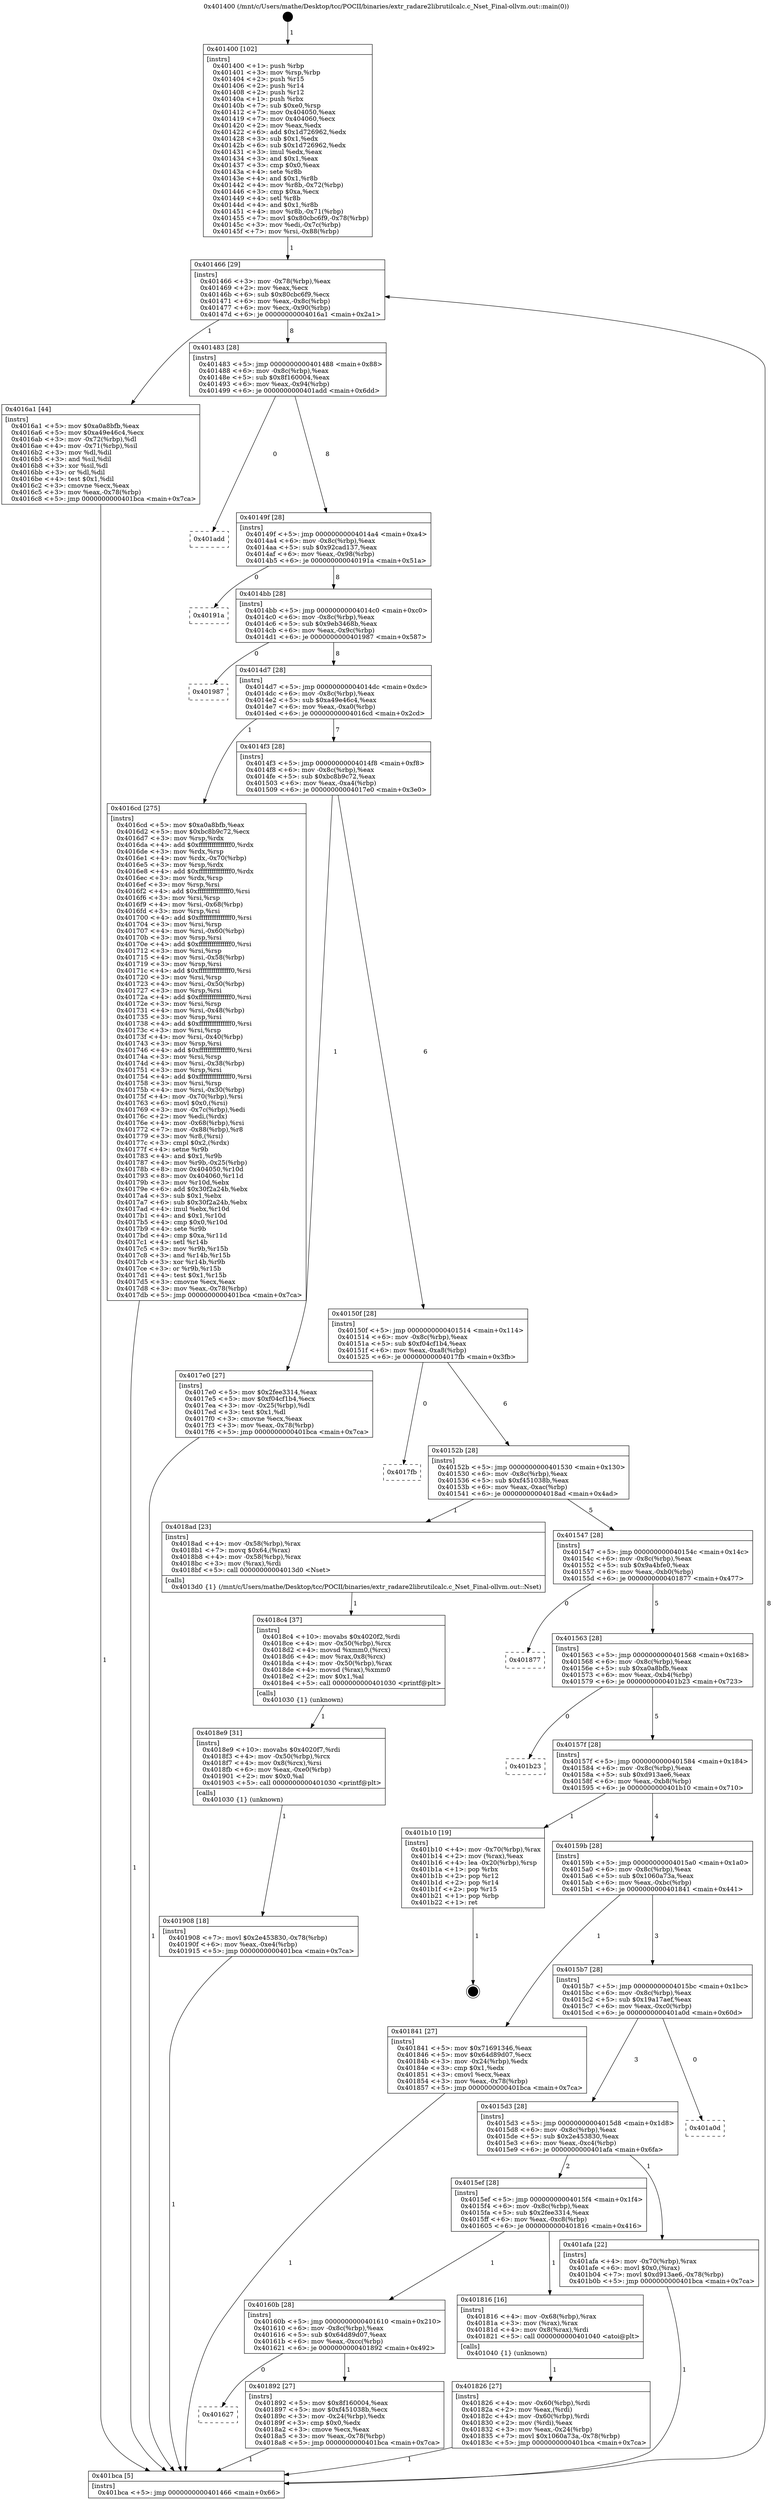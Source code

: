 digraph "0x401400" {
  label = "0x401400 (/mnt/c/Users/mathe/Desktop/tcc/POCII/binaries/extr_radare2librutilcalc.c_Nset_Final-ollvm.out::main(0))"
  labelloc = "t"
  node[shape=record]

  Entry [label="",width=0.3,height=0.3,shape=circle,fillcolor=black,style=filled]
  "0x401466" [label="{
     0x401466 [29]\l
     | [instrs]\l
     &nbsp;&nbsp;0x401466 \<+3\>: mov -0x78(%rbp),%eax\l
     &nbsp;&nbsp;0x401469 \<+2\>: mov %eax,%ecx\l
     &nbsp;&nbsp;0x40146b \<+6\>: sub $0x80cbc6f9,%ecx\l
     &nbsp;&nbsp;0x401471 \<+6\>: mov %eax,-0x8c(%rbp)\l
     &nbsp;&nbsp;0x401477 \<+6\>: mov %ecx,-0x90(%rbp)\l
     &nbsp;&nbsp;0x40147d \<+6\>: je 00000000004016a1 \<main+0x2a1\>\l
  }"]
  "0x4016a1" [label="{
     0x4016a1 [44]\l
     | [instrs]\l
     &nbsp;&nbsp;0x4016a1 \<+5\>: mov $0xa0a8bfb,%eax\l
     &nbsp;&nbsp;0x4016a6 \<+5\>: mov $0xa49e46c4,%ecx\l
     &nbsp;&nbsp;0x4016ab \<+3\>: mov -0x72(%rbp),%dl\l
     &nbsp;&nbsp;0x4016ae \<+4\>: mov -0x71(%rbp),%sil\l
     &nbsp;&nbsp;0x4016b2 \<+3\>: mov %dl,%dil\l
     &nbsp;&nbsp;0x4016b5 \<+3\>: and %sil,%dil\l
     &nbsp;&nbsp;0x4016b8 \<+3\>: xor %sil,%dl\l
     &nbsp;&nbsp;0x4016bb \<+3\>: or %dl,%dil\l
     &nbsp;&nbsp;0x4016be \<+4\>: test $0x1,%dil\l
     &nbsp;&nbsp;0x4016c2 \<+3\>: cmovne %ecx,%eax\l
     &nbsp;&nbsp;0x4016c5 \<+3\>: mov %eax,-0x78(%rbp)\l
     &nbsp;&nbsp;0x4016c8 \<+5\>: jmp 0000000000401bca \<main+0x7ca\>\l
  }"]
  "0x401483" [label="{
     0x401483 [28]\l
     | [instrs]\l
     &nbsp;&nbsp;0x401483 \<+5\>: jmp 0000000000401488 \<main+0x88\>\l
     &nbsp;&nbsp;0x401488 \<+6\>: mov -0x8c(%rbp),%eax\l
     &nbsp;&nbsp;0x40148e \<+5\>: sub $0x8f160004,%eax\l
     &nbsp;&nbsp;0x401493 \<+6\>: mov %eax,-0x94(%rbp)\l
     &nbsp;&nbsp;0x401499 \<+6\>: je 0000000000401add \<main+0x6dd\>\l
  }"]
  "0x401bca" [label="{
     0x401bca [5]\l
     | [instrs]\l
     &nbsp;&nbsp;0x401bca \<+5\>: jmp 0000000000401466 \<main+0x66\>\l
  }"]
  "0x401400" [label="{
     0x401400 [102]\l
     | [instrs]\l
     &nbsp;&nbsp;0x401400 \<+1\>: push %rbp\l
     &nbsp;&nbsp;0x401401 \<+3\>: mov %rsp,%rbp\l
     &nbsp;&nbsp;0x401404 \<+2\>: push %r15\l
     &nbsp;&nbsp;0x401406 \<+2\>: push %r14\l
     &nbsp;&nbsp;0x401408 \<+2\>: push %r12\l
     &nbsp;&nbsp;0x40140a \<+1\>: push %rbx\l
     &nbsp;&nbsp;0x40140b \<+7\>: sub $0xe0,%rsp\l
     &nbsp;&nbsp;0x401412 \<+7\>: mov 0x404050,%eax\l
     &nbsp;&nbsp;0x401419 \<+7\>: mov 0x404060,%ecx\l
     &nbsp;&nbsp;0x401420 \<+2\>: mov %eax,%edx\l
     &nbsp;&nbsp;0x401422 \<+6\>: add $0x1d726962,%edx\l
     &nbsp;&nbsp;0x401428 \<+3\>: sub $0x1,%edx\l
     &nbsp;&nbsp;0x40142b \<+6\>: sub $0x1d726962,%edx\l
     &nbsp;&nbsp;0x401431 \<+3\>: imul %edx,%eax\l
     &nbsp;&nbsp;0x401434 \<+3\>: and $0x1,%eax\l
     &nbsp;&nbsp;0x401437 \<+3\>: cmp $0x0,%eax\l
     &nbsp;&nbsp;0x40143a \<+4\>: sete %r8b\l
     &nbsp;&nbsp;0x40143e \<+4\>: and $0x1,%r8b\l
     &nbsp;&nbsp;0x401442 \<+4\>: mov %r8b,-0x72(%rbp)\l
     &nbsp;&nbsp;0x401446 \<+3\>: cmp $0xa,%ecx\l
     &nbsp;&nbsp;0x401449 \<+4\>: setl %r8b\l
     &nbsp;&nbsp;0x40144d \<+4\>: and $0x1,%r8b\l
     &nbsp;&nbsp;0x401451 \<+4\>: mov %r8b,-0x71(%rbp)\l
     &nbsp;&nbsp;0x401455 \<+7\>: movl $0x80cbc6f9,-0x78(%rbp)\l
     &nbsp;&nbsp;0x40145c \<+3\>: mov %edi,-0x7c(%rbp)\l
     &nbsp;&nbsp;0x40145f \<+7\>: mov %rsi,-0x88(%rbp)\l
  }"]
  Exit [label="",width=0.3,height=0.3,shape=circle,fillcolor=black,style=filled,peripheries=2]
  "0x401add" [label="{
     0x401add\l
  }", style=dashed]
  "0x40149f" [label="{
     0x40149f [28]\l
     | [instrs]\l
     &nbsp;&nbsp;0x40149f \<+5\>: jmp 00000000004014a4 \<main+0xa4\>\l
     &nbsp;&nbsp;0x4014a4 \<+6\>: mov -0x8c(%rbp),%eax\l
     &nbsp;&nbsp;0x4014aa \<+5\>: sub $0x92cad137,%eax\l
     &nbsp;&nbsp;0x4014af \<+6\>: mov %eax,-0x98(%rbp)\l
     &nbsp;&nbsp;0x4014b5 \<+6\>: je 000000000040191a \<main+0x51a\>\l
  }"]
  "0x401908" [label="{
     0x401908 [18]\l
     | [instrs]\l
     &nbsp;&nbsp;0x401908 \<+7\>: movl $0x2e453830,-0x78(%rbp)\l
     &nbsp;&nbsp;0x40190f \<+6\>: mov %eax,-0xe4(%rbp)\l
     &nbsp;&nbsp;0x401915 \<+5\>: jmp 0000000000401bca \<main+0x7ca\>\l
  }"]
  "0x40191a" [label="{
     0x40191a\l
  }", style=dashed]
  "0x4014bb" [label="{
     0x4014bb [28]\l
     | [instrs]\l
     &nbsp;&nbsp;0x4014bb \<+5\>: jmp 00000000004014c0 \<main+0xc0\>\l
     &nbsp;&nbsp;0x4014c0 \<+6\>: mov -0x8c(%rbp),%eax\l
     &nbsp;&nbsp;0x4014c6 \<+5\>: sub $0x9eb3468b,%eax\l
     &nbsp;&nbsp;0x4014cb \<+6\>: mov %eax,-0x9c(%rbp)\l
     &nbsp;&nbsp;0x4014d1 \<+6\>: je 0000000000401987 \<main+0x587\>\l
  }"]
  "0x4018e9" [label="{
     0x4018e9 [31]\l
     | [instrs]\l
     &nbsp;&nbsp;0x4018e9 \<+10\>: movabs $0x4020f7,%rdi\l
     &nbsp;&nbsp;0x4018f3 \<+4\>: mov -0x50(%rbp),%rcx\l
     &nbsp;&nbsp;0x4018f7 \<+4\>: mov 0x8(%rcx),%rsi\l
     &nbsp;&nbsp;0x4018fb \<+6\>: mov %eax,-0xe0(%rbp)\l
     &nbsp;&nbsp;0x401901 \<+2\>: mov $0x0,%al\l
     &nbsp;&nbsp;0x401903 \<+5\>: call 0000000000401030 \<printf@plt\>\l
     | [calls]\l
     &nbsp;&nbsp;0x401030 \{1\} (unknown)\l
  }"]
  "0x401987" [label="{
     0x401987\l
  }", style=dashed]
  "0x4014d7" [label="{
     0x4014d7 [28]\l
     | [instrs]\l
     &nbsp;&nbsp;0x4014d7 \<+5\>: jmp 00000000004014dc \<main+0xdc\>\l
     &nbsp;&nbsp;0x4014dc \<+6\>: mov -0x8c(%rbp),%eax\l
     &nbsp;&nbsp;0x4014e2 \<+5\>: sub $0xa49e46c4,%eax\l
     &nbsp;&nbsp;0x4014e7 \<+6\>: mov %eax,-0xa0(%rbp)\l
     &nbsp;&nbsp;0x4014ed \<+6\>: je 00000000004016cd \<main+0x2cd\>\l
  }"]
  "0x4018c4" [label="{
     0x4018c4 [37]\l
     | [instrs]\l
     &nbsp;&nbsp;0x4018c4 \<+10\>: movabs $0x4020f2,%rdi\l
     &nbsp;&nbsp;0x4018ce \<+4\>: mov -0x50(%rbp),%rcx\l
     &nbsp;&nbsp;0x4018d2 \<+4\>: movsd %xmm0,(%rcx)\l
     &nbsp;&nbsp;0x4018d6 \<+4\>: mov %rax,0x8(%rcx)\l
     &nbsp;&nbsp;0x4018da \<+4\>: mov -0x50(%rbp),%rax\l
     &nbsp;&nbsp;0x4018de \<+4\>: movsd (%rax),%xmm0\l
     &nbsp;&nbsp;0x4018e2 \<+2\>: mov $0x1,%al\l
     &nbsp;&nbsp;0x4018e4 \<+5\>: call 0000000000401030 \<printf@plt\>\l
     | [calls]\l
     &nbsp;&nbsp;0x401030 \{1\} (unknown)\l
  }"]
  "0x4016cd" [label="{
     0x4016cd [275]\l
     | [instrs]\l
     &nbsp;&nbsp;0x4016cd \<+5\>: mov $0xa0a8bfb,%eax\l
     &nbsp;&nbsp;0x4016d2 \<+5\>: mov $0xbc8b9c72,%ecx\l
     &nbsp;&nbsp;0x4016d7 \<+3\>: mov %rsp,%rdx\l
     &nbsp;&nbsp;0x4016da \<+4\>: add $0xfffffffffffffff0,%rdx\l
     &nbsp;&nbsp;0x4016de \<+3\>: mov %rdx,%rsp\l
     &nbsp;&nbsp;0x4016e1 \<+4\>: mov %rdx,-0x70(%rbp)\l
     &nbsp;&nbsp;0x4016e5 \<+3\>: mov %rsp,%rdx\l
     &nbsp;&nbsp;0x4016e8 \<+4\>: add $0xfffffffffffffff0,%rdx\l
     &nbsp;&nbsp;0x4016ec \<+3\>: mov %rdx,%rsp\l
     &nbsp;&nbsp;0x4016ef \<+3\>: mov %rsp,%rsi\l
     &nbsp;&nbsp;0x4016f2 \<+4\>: add $0xfffffffffffffff0,%rsi\l
     &nbsp;&nbsp;0x4016f6 \<+3\>: mov %rsi,%rsp\l
     &nbsp;&nbsp;0x4016f9 \<+4\>: mov %rsi,-0x68(%rbp)\l
     &nbsp;&nbsp;0x4016fd \<+3\>: mov %rsp,%rsi\l
     &nbsp;&nbsp;0x401700 \<+4\>: add $0xfffffffffffffff0,%rsi\l
     &nbsp;&nbsp;0x401704 \<+3\>: mov %rsi,%rsp\l
     &nbsp;&nbsp;0x401707 \<+4\>: mov %rsi,-0x60(%rbp)\l
     &nbsp;&nbsp;0x40170b \<+3\>: mov %rsp,%rsi\l
     &nbsp;&nbsp;0x40170e \<+4\>: add $0xfffffffffffffff0,%rsi\l
     &nbsp;&nbsp;0x401712 \<+3\>: mov %rsi,%rsp\l
     &nbsp;&nbsp;0x401715 \<+4\>: mov %rsi,-0x58(%rbp)\l
     &nbsp;&nbsp;0x401719 \<+3\>: mov %rsp,%rsi\l
     &nbsp;&nbsp;0x40171c \<+4\>: add $0xfffffffffffffff0,%rsi\l
     &nbsp;&nbsp;0x401720 \<+3\>: mov %rsi,%rsp\l
     &nbsp;&nbsp;0x401723 \<+4\>: mov %rsi,-0x50(%rbp)\l
     &nbsp;&nbsp;0x401727 \<+3\>: mov %rsp,%rsi\l
     &nbsp;&nbsp;0x40172a \<+4\>: add $0xfffffffffffffff0,%rsi\l
     &nbsp;&nbsp;0x40172e \<+3\>: mov %rsi,%rsp\l
     &nbsp;&nbsp;0x401731 \<+4\>: mov %rsi,-0x48(%rbp)\l
     &nbsp;&nbsp;0x401735 \<+3\>: mov %rsp,%rsi\l
     &nbsp;&nbsp;0x401738 \<+4\>: add $0xfffffffffffffff0,%rsi\l
     &nbsp;&nbsp;0x40173c \<+3\>: mov %rsi,%rsp\l
     &nbsp;&nbsp;0x40173f \<+4\>: mov %rsi,-0x40(%rbp)\l
     &nbsp;&nbsp;0x401743 \<+3\>: mov %rsp,%rsi\l
     &nbsp;&nbsp;0x401746 \<+4\>: add $0xfffffffffffffff0,%rsi\l
     &nbsp;&nbsp;0x40174a \<+3\>: mov %rsi,%rsp\l
     &nbsp;&nbsp;0x40174d \<+4\>: mov %rsi,-0x38(%rbp)\l
     &nbsp;&nbsp;0x401751 \<+3\>: mov %rsp,%rsi\l
     &nbsp;&nbsp;0x401754 \<+4\>: add $0xfffffffffffffff0,%rsi\l
     &nbsp;&nbsp;0x401758 \<+3\>: mov %rsi,%rsp\l
     &nbsp;&nbsp;0x40175b \<+4\>: mov %rsi,-0x30(%rbp)\l
     &nbsp;&nbsp;0x40175f \<+4\>: mov -0x70(%rbp),%rsi\l
     &nbsp;&nbsp;0x401763 \<+6\>: movl $0x0,(%rsi)\l
     &nbsp;&nbsp;0x401769 \<+3\>: mov -0x7c(%rbp),%edi\l
     &nbsp;&nbsp;0x40176c \<+2\>: mov %edi,(%rdx)\l
     &nbsp;&nbsp;0x40176e \<+4\>: mov -0x68(%rbp),%rsi\l
     &nbsp;&nbsp;0x401772 \<+7\>: mov -0x88(%rbp),%r8\l
     &nbsp;&nbsp;0x401779 \<+3\>: mov %r8,(%rsi)\l
     &nbsp;&nbsp;0x40177c \<+3\>: cmpl $0x2,(%rdx)\l
     &nbsp;&nbsp;0x40177f \<+4\>: setne %r9b\l
     &nbsp;&nbsp;0x401783 \<+4\>: and $0x1,%r9b\l
     &nbsp;&nbsp;0x401787 \<+4\>: mov %r9b,-0x25(%rbp)\l
     &nbsp;&nbsp;0x40178b \<+8\>: mov 0x404050,%r10d\l
     &nbsp;&nbsp;0x401793 \<+8\>: mov 0x404060,%r11d\l
     &nbsp;&nbsp;0x40179b \<+3\>: mov %r10d,%ebx\l
     &nbsp;&nbsp;0x40179e \<+6\>: add $0x30f2a24b,%ebx\l
     &nbsp;&nbsp;0x4017a4 \<+3\>: sub $0x1,%ebx\l
     &nbsp;&nbsp;0x4017a7 \<+6\>: sub $0x30f2a24b,%ebx\l
     &nbsp;&nbsp;0x4017ad \<+4\>: imul %ebx,%r10d\l
     &nbsp;&nbsp;0x4017b1 \<+4\>: and $0x1,%r10d\l
     &nbsp;&nbsp;0x4017b5 \<+4\>: cmp $0x0,%r10d\l
     &nbsp;&nbsp;0x4017b9 \<+4\>: sete %r9b\l
     &nbsp;&nbsp;0x4017bd \<+4\>: cmp $0xa,%r11d\l
     &nbsp;&nbsp;0x4017c1 \<+4\>: setl %r14b\l
     &nbsp;&nbsp;0x4017c5 \<+3\>: mov %r9b,%r15b\l
     &nbsp;&nbsp;0x4017c8 \<+3\>: and %r14b,%r15b\l
     &nbsp;&nbsp;0x4017cb \<+3\>: xor %r14b,%r9b\l
     &nbsp;&nbsp;0x4017ce \<+3\>: or %r9b,%r15b\l
     &nbsp;&nbsp;0x4017d1 \<+4\>: test $0x1,%r15b\l
     &nbsp;&nbsp;0x4017d5 \<+3\>: cmovne %ecx,%eax\l
     &nbsp;&nbsp;0x4017d8 \<+3\>: mov %eax,-0x78(%rbp)\l
     &nbsp;&nbsp;0x4017db \<+5\>: jmp 0000000000401bca \<main+0x7ca\>\l
  }"]
  "0x4014f3" [label="{
     0x4014f3 [28]\l
     | [instrs]\l
     &nbsp;&nbsp;0x4014f3 \<+5\>: jmp 00000000004014f8 \<main+0xf8\>\l
     &nbsp;&nbsp;0x4014f8 \<+6\>: mov -0x8c(%rbp),%eax\l
     &nbsp;&nbsp;0x4014fe \<+5\>: sub $0xbc8b9c72,%eax\l
     &nbsp;&nbsp;0x401503 \<+6\>: mov %eax,-0xa4(%rbp)\l
     &nbsp;&nbsp;0x401509 \<+6\>: je 00000000004017e0 \<main+0x3e0\>\l
  }"]
  "0x401627" [label="{
     0x401627\l
  }", style=dashed]
  "0x401892" [label="{
     0x401892 [27]\l
     | [instrs]\l
     &nbsp;&nbsp;0x401892 \<+5\>: mov $0x8f160004,%eax\l
     &nbsp;&nbsp;0x401897 \<+5\>: mov $0xf451038b,%ecx\l
     &nbsp;&nbsp;0x40189c \<+3\>: mov -0x24(%rbp),%edx\l
     &nbsp;&nbsp;0x40189f \<+3\>: cmp $0x0,%edx\l
     &nbsp;&nbsp;0x4018a2 \<+3\>: cmove %ecx,%eax\l
     &nbsp;&nbsp;0x4018a5 \<+3\>: mov %eax,-0x78(%rbp)\l
     &nbsp;&nbsp;0x4018a8 \<+5\>: jmp 0000000000401bca \<main+0x7ca\>\l
  }"]
  "0x4017e0" [label="{
     0x4017e0 [27]\l
     | [instrs]\l
     &nbsp;&nbsp;0x4017e0 \<+5\>: mov $0x2fee3314,%eax\l
     &nbsp;&nbsp;0x4017e5 \<+5\>: mov $0xf04cf1b4,%ecx\l
     &nbsp;&nbsp;0x4017ea \<+3\>: mov -0x25(%rbp),%dl\l
     &nbsp;&nbsp;0x4017ed \<+3\>: test $0x1,%dl\l
     &nbsp;&nbsp;0x4017f0 \<+3\>: cmovne %ecx,%eax\l
     &nbsp;&nbsp;0x4017f3 \<+3\>: mov %eax,-0x78(%rbp)\l
     &nbsp;&nbsp;0x4017f6 \<+5\>: jmp 0000000000401bca \<main+0x7ca\>\l
  }"]
  "0x40150f" [label="{
     0x40150f [28]\l
     | [instrs]\l
     &nbsp;&nbsp;0x40150f \<+5\>: jmp 0000000000401514 \<main+0x114\>\l
     &nbsp;&nbsp;0x401514 \<+6\>: mov -0x8c(%rbp),%eax\l
     &nbsp;&nbsp;0x40151a \<+5\>: sub $0xf04cf1b4,%eax\l
     &nbsp;&nbsp;0x40151f \<+6\>: mov %eax,-0xa8(%rbp)\l
     &nbsp;&nbsp;0x401525 \<+6\>: je 00000000004017fb \<main+0x3fb\>\l
  }"]
  "0x401826" [label="{
     0x401826 [27]\l
     | [instrs]\l
     &nbsp;&nbsp;0x401826 \<+4\>: mov -0x60(%rbp),%rdi\l
     &nbsp;&nbsp;0x40182a \<+2\>: mov %eax,(%rdi)\l
     &nbsp;&nbsp;0x40182c \<+4\>: mov -0x60(%rbp),%rdi\l
     &nbsp;&nbsp;0x401830 \<+2\>: mov (%rdi),%eax\l
     &nbsp;&nbsp;0x401832 \<+3\>: mov %eax,-0x24(%rbp)\l
     &nbsp;&nbsp;0x401835 \<+7\>: movl $0x1060a73a,-0x78(%rbp)\l
     &nbsp;&nbsp;0x40183c \<+5\>: jmp 0000000000401bca \<main+0x7ca\>\l
  }"]
  "0x4017fb" [label="{
     0x4017fb\l
  }", style=dashed]
  "0x40152b" [label="{
     0x40152b [28]\l
     | [instrs]\l
     &nbsp;&nbsp;0x40152b \<+5\>: jmp 0000000000401530 \<main+0x130\>\l
     &nbsp;&nbsp;0x401530 \<+6\>: mov -0x8c(%rbp),%eax\l
     &nbsp;&nbsp;0x401536 \<+5\>: sub $0xf451038b,%eax\l
     &nbsp;&nbsp;0x40153b \<+6\>: mov %eax,-0xac(%rbp)\l
     &nbsp;&nbsp;0x401541 \<+6\>: je 00000000004018ad \<main+0x4ad\>\l
  }"]
  "0x40160b" [label="{
     0x40160b [28]\l
     | [instrs]\l
     &nbsp;&nbsp;0x40160b \<+5\>: jmp 0000000000401610 \<main+0x210\>\l
     &nbsp;&nbsp;0x401610 \<+6\>: mov -0x8c(%rbp),%eax\l
     &nbsp;&nbsp;0x401616 \<+5\>: sub $0x64d89d07,%eax\l
     &nbsp;&nbsp;0x40161b \<+6\>: mov %eax,-0xcc(%rbp)\l
     &nbsp;&nbsp;0x401621 \<+6\>: je 0000000000401892 \<main+0x492\>\l
  }"]
  "0x4018ad" [label="{
     0x4018ad [23]\l
     | [instrs]\l
     &nbsp;&nbsp;0x4018ad \<+4\>: mov -0x58(%rbp),%rax\l
     &nbsp;&nbsp;0x4018b1 \<+7\>: movq $0x64,(%rax)\l
     &nbsp;&nbsp;0x4018b8 \<+4\>: mov -0x58(%rbp),%rax\l
     &nbsp;&nbsp;0x4018bc \<+3\>: mov (%rax),%rdi\l
     &nbsp;&nbsp;0x4018bf \<+5\>: call 00000000004013d0 \<Nset\>\l
     | [calls]\l
     &nbsp;&nbsp;0x4013d0 \{1\} (/mnt/c/Users/mathe/Desktop/tcc/POCII/binaries/extr_radare2librutilcalc.c_Nset_Final-ollvm.out::Nset)\l
  }"]
  "0x401547" [label="{
     0x401547 [28]\l
     | [instrs]\l
     &nbsp;&nbsp;0x401547 \<+5\>: jmp 000000000040154c \<main+0x14c\>\l
     &nbsp;&nbsp;0x40154c \<+6\>: mov -0x8c(%rbp),%eax\l
     &nbsp;&nbsp;0x401552 \<+5\>: sub $0x9a4bfe0,%eax\l
     &nbsp;&nbsp;0x401557 \<+6\>: mov %eax,-0xb0(%rbp)\l
     &nbsp;&nbsp;0x40155d \<+6\>: je 0000000000401877 \<main+0x477\>\l
  }"]
  "0x401816" [label="{
     0x401816 [16]\l
     | [instrs]\l
     &nbsp;&nbsp;0x401816 \<+4\>: mov -0x68(%rbp),%rax\l
     &nbsp;&nbsp;0x40181a \<+3\>: mov (%rax),%rax\l
     &nbsp;&nbsp;0x40181d \<+4\>: mov 0x8(%rax),%rdi\l
     &nbsp;&nbsp;0x401821 \<+5\>: call 0000000000401040 \<atoi@plt\>\l
     | [calls]\l
     &nbsp;&nbsp;0x401040 \{1\} (unknown)\l
  }"]
  "0x401877" [label="{
     0x401877\l
  }", style=dashed]
  "0x401563" [label="{
     0x401563 [28]\l
     | [instrs]\l
     &nbsp;&nbsp;0x401563 \<+5\>: jmp 0000000000401568 \<main+0x168\>\l
     &nbsp;&nbsp;0x401568 \<+6\>: mov -0x8c(%rbp),%eax\l
     &nbsp;&nbsp;0x40156e \<+5\>: sub $0xa0a8bfb,%eax\l
     &nbsp;&nbsp;0x401573 \<+6\>: mov %eax,-0xb4(%rbp)\l
     &nbsp;&nbsp;0x401579 \<+6\>: je 0000000000401b23 \<main+0x723\>\l
  }"]
  "0x4015ef" [label="{
     0x4015ef [28]\l
     | [instrs]\l
     &nbsp;&nbsp;0x4015ef \<+5\>: jmp 00000000004015f4 \<main+0x1f4\>\l
     &nbsp;&nbsp;0x4015f4 \<+6\>: mov -0x8c(%rbp),%eax\l
     &nbsp;&nbsp;0x4015fa \<+5\>: sub $0x2fee3314,%eax\l
     &nbsp;&nbsp;0x4015ff \<+6\>: mov %eax,-0xc8(%rbp)\l
     &nbsp;&nbsp;0x401605 \<+6\>: je 0000000000401816 \<main+0x416\>\l
  }"]
  "0x401b23" [label="{
     0x401b23\l
  }", style=dashed]
  "0x40157f" [label="{
     0x40157f [28]\l
     | [instrs]\l
     &nbsp;&nbsp;0x40157f \<+5\>: jmp 0000000000401584 \<main+0x184\>\l
     &nbsp;&nbsp;0x401584 \<+6\>: mov -0x8c(%rbp),%eax\l
     &nbsp;&nbsp;0x40158a \<+5\>: sub $0xd913ae6,%eax\l
     &nbsp;&nbsp;0x40158f \<+6\>: mov %eax,-0xb8(%rbp)\l
     &nbsp;&nbsp;0x401595 \<+6\>: je 0000000000401b10 \<main+0x710\>\l
  }"]
  "0x401afa" [label="{
     0x401afa [22]\l
     | [instrs]\l
     &nbsp;&nbsp;0x401afa \<+4\>: mov -0x70(%rbp),%rax\l
     &nbsp;&nbsp;0x401afe \<+6\>: movl $0x0,(%rax)\l
     &nbsp;&nbsp;0x401b04 \<+7\>: movl $0xd913ae6,-0x78(%rbp)\l
     &nbsp;&nbsp;0x401b0b \<+5\>: jmp 0000000000401bca \<main+0x7ca\>\l
  }"]
  "0x401b10" [label="{
     0x401b10 [19]\l
     | [instrs]\l
     &nbsp;&nbsp;0x401b10 \<+4\>: mov -0x70(%rbp),%rax\l
     &nbsp;&nbsp;0x401b14 \<+2\>: mov (%rax),%eax\l
     &nbsp;&nbsp;0x401b16 \<+4\>: lea -0x20(%rbp),%rsp\l
     &nbsp;&nbsp;0x401b1a \<+1\>: pop %rbx\l
     &nbsp;&nbsp;0x401b1b \<+2\>: pop %r12\l
     &nbsp;&nbsp;0x401b1d \<+2\>: pop %r14\l
     &nbsp;&nbsp;0x401b1f \<+2\>: pop %r15\l
     &nbsp;&nbsp;0x401b21 \<+1\>: pop %rbp\l
     &nbsp;&nbsp;0x401b22 \<+1\>: ret\l
  }"]
  "0x40159b" [label="{
     0x40159b [28]\l
     | [instrs]\l
     &nbsp;&nbsp;0x40159b \<+5\>: jmp 00000000004015a0 \<main+0x1a0\>\l
     &nbsp;&nbsp;0x4015a0 \<+6\>: mov -0x8c(%rbp),%eax\l
     &nbsp;&nbsp;0x4015a6 \<+5\>: sub $0x1060a73a,%eax\l
     &nbsp;&nbsp;0x4015ab \<+6\>: mov %eax,-0xbc(%rbp)\l
     &nbsp;&nbsp;0x4015b1 \<+6\>: je 0000000000401841 \<main+0x441\>\l
  }"]
  "0x4015d3" [label="{
     0x4015d3 [28]\l
     | [instrs]\l
     &nbsp;&nbsp;0x4015d3 \<+5\>: jmp 00000000004015d8 \<main+0x1d8\>\l
     &nbsp;&nbsp;0x4015d8 \<+6\>: mov -0x8c(%rbp),%eax\l
     &nbsp;&nbsp;0x4015de \<+5\>: sub $0x2e453830,%eax\l
     &nbsp;&nbsp;0x4015e3 \<+6\>: mov %eax,-0xc4(%rbp)\l
     &nbsp;&nbsp;0x4015e9 \<+6\>: je 0000000000401afa \<main+0x6fa\>\l
  }"]
  "0x401841" [label="{
     0x401841 [27]\l
     | [instrs]\l
     &nbsp;&nbsp;0x401841 \<+5\>: mov $0x71691346,%eax\l
     &nbsp;&nbsp;0x401846 \<+5\>: mov $0x64d89d07,%ecx\l
     &nbsp;&nbsp;0x40184b \<+3\>: mov -0x24(%rbp),%edx\l
     &nbsp;&nbsp;0x40184e \<+3\>: cmp $0x1,%edx\l
     &nbsp;&nbsp;0x401851 \<+3\>: cmovl %ecx,%eax\l
     &nbsp;&nbsp;0x401854 \<+3\>: mov %eax,-0x78(%rbp)\l
     &nbsp;&nbsp;0x401857 \<+5\>: jmp 0000000000401bca \<main+0x7ca\>\l
  }"]
  "0x4015b7" [label="{
     0x4015b7 [28]\l
     | [instrs]\l
     &nbsp;&nbsp;0x4015b7 \<+5\>: jmp 00000000004015bc \<main+0x1bc\>\l
     &nbsp;&nbsp;0x4015bc \<+6\>: mov -0x8c(%rbp),%eax\l
     &nbsp;&nbsp;0x4015c2 \<+5\>: sub $0x19a17aef,%eax\l
     &nbsp;&nbsp;0x4015c7 \<+6\>: mov %eax,-0xc0(%rbp)\l
     &nbsp;&nbsp;0x4015cd \<+6\>: je 0000000000401a0d \<main+0x60d\>\l
  }"]
  "0x401a0d" [label="{
     0x401a0d\l
  }", style=dashed]
  Entry -> "0x401400" [label=" 1"]
  "0x401466" -> "0x4016a1" [label=" 1"]
  "0x401466" -> "0x401483" [label=" 8"]
  "0x4016a1" -> "0x401bca" [label=" 1"]
  "0x401400" -> "0x401466" [label=" 1"]
  "0x401bca" -> "0x401466" [label=" 8"]
  "0x401b10" -> Exit [label=" 1"]
  "0x401483" -> "0x401add" [label=" 0"]
  "0x401483" -> "0x40149f" [label=" 8"]
  "0x401afa" -> "0x401bca" [label=" 1"]
  "0x40149f" -> "0x40191a" [label=" 0"]
  "0x40149f" -> "0x4014bb" [label=" 8"]
  "0x401908" -> "0x401bca" [label=" 1"]
  "0x4014bb" -> "0x401987" [label=" 0"]
  "0x4014bb" -> "0x4014d7" [label=" 8"]
  "0x4018e9" -> "0x401908" [label=" 1"]
  "0x4014d7" -> "0x4016cd" [label=" 1"]
  "0x4014d7" -> "0x4014f3" [label=" 7"]
  "0x4018c4" -> "0x4018e9" [label=" 1"]
  "0x4016cd" -> "0x401bca" [label=" 1"]
  "0x4018ad" -> "0x4018c4" [label=" 1"]
  "0x4014f3" -> "0x4017e0" [label=" 1"]
  "0x4014f3" -> "0x40150f" [label=" 6"]
  "0x4017e0" -> "0x401bca" [label=" 1"]
  "0x401892" -> "0x401bca" [label=" 1"]
  "0x40150f" -> "0x4017fb" [label=" 0"]
  "0x40150f" -> "0x40152b" [label=" 6"]
  "0x40160b" -> "0x401892" [label=" 1"]
  "0x40152b" -> "0x4018ad" [label=" 1"]
  "0x40152b" -> "0x401547" [label=" 5"]
  "0x40160b" -> "0x401627" [label=" 0"]
  "0x401547" -> "0x401877" [label=" 0"]
  "0x401547" -> "0x401563" [label=" 5"]
  "0x401841" -> "0x401bca" [label=" 1"]
  "0x401563" -> "0x401b23" [label=" 0"]
  "0x401563" -> "0x40157f" [label=" 5"]
  "0x401816" -> "0x401826" [label=" 1"]
  "0x40157f" -> "0x401b10" [label=" 1"]
  "0x40157f" -> "0x40159b" [label=" 4"]
  "0x4015ef" -> "0x40160b" [label=" 1"]
  "0x40159b" -> "0x401841" [label=" 1"]
  "0x40159b" -> "0x4015b7" [label=" 3"]
  "0x401826" -> "0x401bca" [label=" 1"]
  "0x4015b7" -> "0x401a0d" [label=" 0"]
  "0x4015b7" -> "0x4015d3" [label=" 3"]
  "0x4015ef" -> "0x401816" [label=" 1"]
  "0x4015d3" -> "0x401afa" [label=" 1"]
  "0x4015d3" -> "0x4015ef" [label=" 2"]
}
